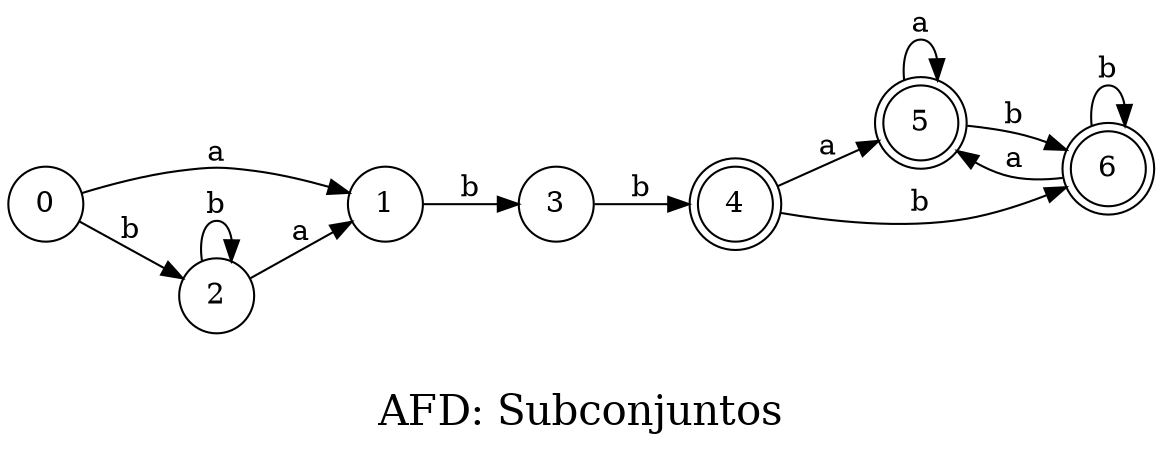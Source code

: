 // AFD
digraph {
	rankdir=LR size=15
	label="
AFD: Subconjuntos"
	fontsize=20
	node [shape=circle]
	0 [label=0]
	1 [label=1]
	2 [label=2]
	3 [label=3]
	4 [label=4 shape=doublecircle]
	5 [label=5 shape=doublecircle]
	6 [label=6 shape=doublecircle]
	0 [label=0]
	1 [label=1]
	0 -> 1 [label=a]
	0 [label=0]
	2 [label=2]
	0 -> 2 [label=b]
	1 [label=1]
	3 [label=3]
	1 -> 3 [label=b]
	2 [label=2]
	1 [label=1]
	2 -> 1 [label=a]
	2 [label=2]
	2 [label=2]
	2 -> 2 [label=b]
	3 [label=3]
	4 [label=4]
	3 -> 4 [label=b]
	4 [label=4 shape=doublecircle]
	5 [label=5]
	4 -> 5 [label=a]
	4 [label=4 shape=doublecircle]
	6 [label=6]
	4 -> 6 [label=b]
	5 [label=5 shape=doublecircle]
	5 [label=5]
	5 -> 5 [label=a]
	5 [label=5 shape=doublecircle]
	6 [label=6]
	5 -> 6 [label=b]
	6 [label=6 shape=doublecircle]
	5 [label=5]
	6 -> 5 [label=a]
	6 [label=6 shape=doublecircle]
	6 [label=6]
	6 -> 6 [label=b]
}
